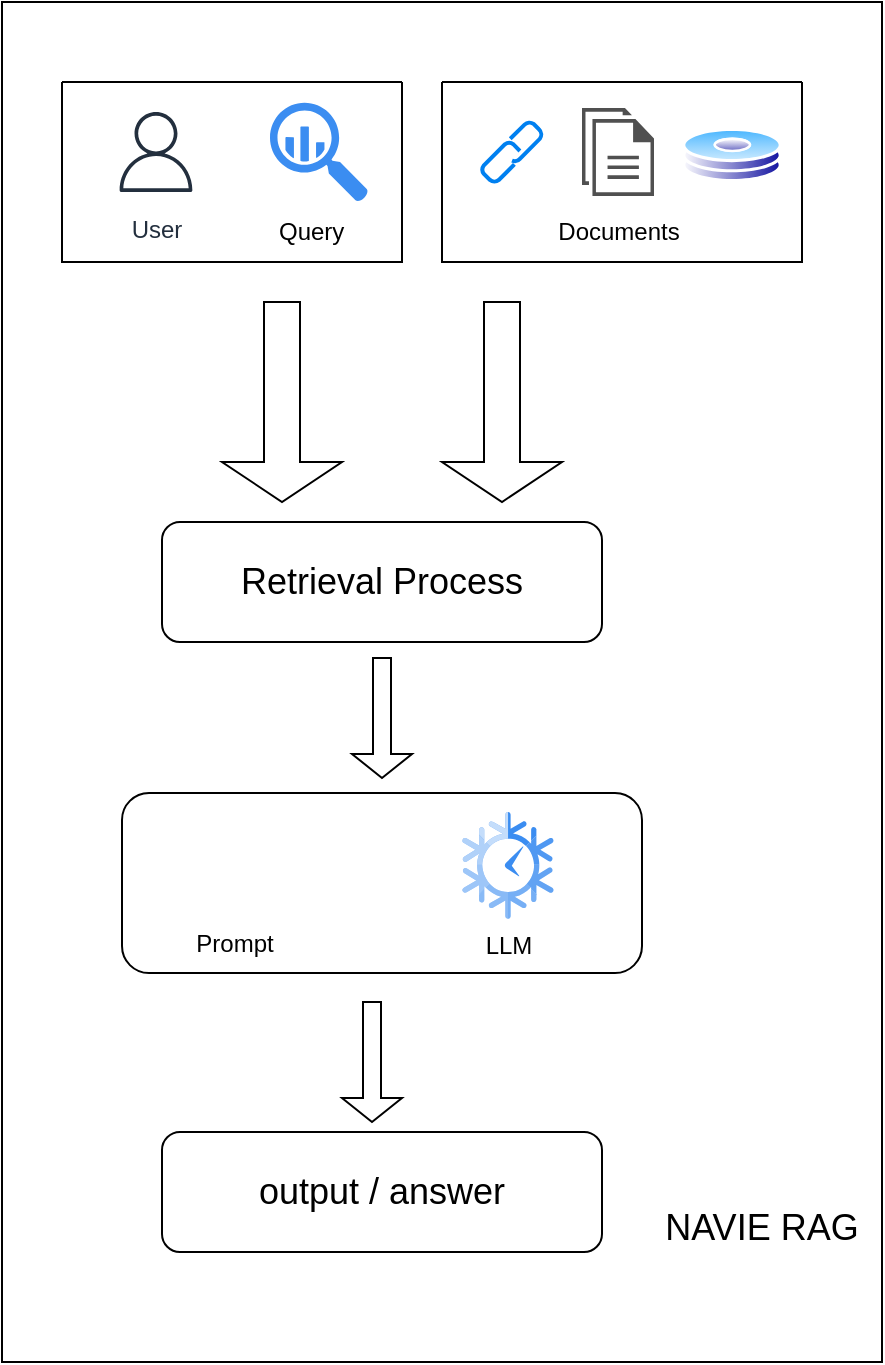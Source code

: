 <mxfile version="24.7.7">
  <diagram name="Page-1" id="3IHgNP1oew6FccoFz6p5">
    <mxGraphModel dx="936" dy="474" grid="1" gridSize="10" guides="1" tooltips="1" connect="1" arrows="1" fold="1" page="1" pageScale="1" pageWidth="827" pageHeight="1169" math="0" shadow="0">
      <root>
        <mxCell id="0" />
        <mxCell id="1" parent="0" />
        <mxCell id="WGIkRsEDO8xRG7oi4dG5-26" value="" style="rounded=0;whiteSpace=wrap;html=1;" vertex="1" parent="1">
          <mxGeometry x="80" y="20" width="440" height="680" as="geometry" />
        </mxCell>
        <mxCell id="WGIkRsEDO8xRG7oi4dG5-25" value="" style="group" vertex="1" connectable="0" parent="1">
          <mxGeometry x="110" y="60" width="400" height="615" as="geometry" />
        </mxCell>
        <mxCell id="WGIkRsEDO8xRG7oi4dG5-1" value="" style="swimlane;startSize=0;" vertex="1" parent="WGIkRsEDO8xRG7oi4dG5-25">
          <mxGeometry width="170" height="90" as="geometry">
            <mxRectangle x="310" y="150" width="50" height="40" as="alternateBounds" />
          </mxGeometry>
        </mxCell>
        <mxCell id="WGIkRsEDO8xRG7oi4dG5-2" value="User" style="sketch=0;outlineConnect=0;fontColor=#232F3E;gradientColor=none;strokeColor=#232F3E;fillColor=#ffffff;dashed=0;verticalLabelPosition=bottom;verticalAlign=top;align=center;html=1;fontSize=12;fontStyle=0;aspect=fixed;shape=mxgraph.aws4.resourceIcon;resIcon=mxgraph.aws4.user;" vertex="1" parent="WGIkRsEDO8xRG7oi4dG5-1">
          <mxGeometry x="22" y="10" width="50" height="50" as="geometry" />
        </mxCell>
        <mxCell id="WGIkRsEDO8xRG7oi4dG5-3" value="" style="sketch=0;html=1;aspect=fixed;strokeColor=none;shadow=0;fillColor=#3B8DF1;verticalAlign=top;labelPosition=center;verticalLabelPosition=bottom;shape=mxgraph.gcp2.big_query" vertex="1" parent="WGIkRsEDO8xRG7oi4dG5-1">
          <mxGeometry x="104" y="10.4" width="49.1" height="49.6" as="geometry" />
        </mxCell>
        <mxCell id="WGIkRsEDO8xRG7oi4dG5-4" value="Query&amp;nbsp;" style="text;html=1;align=center;verticalAlign=middle;resizable=0;points=[];autosize=1;strokeColor=none;fillColor=none;" vertex="1" parent="WGIkRsEDO8xRG7oi4dG5-1">
          <mxGeometry x="96" y="60" width="60" height="30" as="geometry" />
        </mxCell>
        <mxCell id="WGIkRsEDO8xRG7oi4dG5-6" value="" style="swimlane;startSize=0;" vertex="1" parent="WGIkRsEDO8xRG7oi4dG5-25">
          <mxGeometry x="190" width="180" height="90" as="geometry">
            <mxRectangle x="310" y="150" width="50" height="40" as="alternateBounds" />
          </mxGeometry>
        </mxCell>
        <mxCell id="WGIkRsEDO8xRG7oi4dG5-10" value="" style="html=1;verticalLabelPosition=bottom;align=center;labelBackgroundColor=#ffffff;verticalAlign=top;strokeWidth=2;strokeColor=#0080F0;shadow=0;dashed=0;shape=mxgraph.ios7.icons.link;" vertex="1" parent="WGIkRsEDO8xRG7oi4dG5-6">
          <mxGeometry x="20" y="20" width="30" height="30" as="geometry" />
        </mxCell>
        <mxCell id="WGIkRsEDO8xRG7oi4dG5-11" value="" style="sketch=0;pointerEvents=1;shadow=0;dashed=0;html=1;strokeColor=none;fillColor=#505050;labelPosition=center;verticalLabelPosition=bottom;verticalAlign=top;outlineConnect=0;align=center;shape=mxgraph.office.concepts.documents;" vertex="1" parent="WGIkRsEDO8xRG7oi4dG5-6">
          <mxGeometry x="70" y="13" width="36" height="44" as="geometry" />
        </mxCell>
        <mxCell id="WGIkRsEDO8xRG7oi4dG5-12" value="" style="image;aspect=fixed;perimeter=ellipsePerimeter;html=1;align=center;shadow=0;dashed=0;spacingTop=3;image=img/lib/active_directory/hard_disk.svg;" vertex="1" parent="WGIkRsEDO8xRG7oi4dG5-6">
          <mxGeometry x="120" y="23" width="50" height="27" as="geometry" />
        </mxCell>
        <mxCell id="WGIkRsEDO8xRG7oi4dG5-13" value="Documents" style="text;html=1;align=center;verticalAlign=middle;resizable=0;points=[];autosize=1;strokeColor=none;fillColor=none;" vertex="1" parent="WGIkRsEDO8xRG7oi4dG5-6">
          <mxGeometry x="48" y="60" width="80" height="30" as="geometry" />
        </mxCell>
        <mxCell id="WGIkRsEDO8xRG7oi4dG5-14" value="&lt;font style=&quot;font-size: 18px;&quot;&gt;Retrieval Process&lt;/font&gt;" style="rounded=1;whiteSpace=wrap;html=1;" vertex="1" parent="WGIkRsEDO8xRG7oi4dG5-25">
          <mxGeometry x="50" y="220" width="220" height="60" as="geometry" />
        </mxCell>
        <mxCell id="WGIkRsEDO8xRG7oi4dG5-16" value="" style="shape=singleArrow;direction=south;whiteSpace=wrap;html=1;" vertex="1" parent="WGIkRsEDO8xRG7oi4dG5-25">
          <mxGeometry x="80" y="110" width="60" height="100" as="geometry" />
        </mxCell>
        <mxCell id="WGIkRsEDO8xRG7oi4dG5-18" value="" style="shape=singleArrow;direction=south;whiteSpace=wrap;html=1;" vertex="1" parent="WGIkRsEDO8xRG7oi4dG5-25">
          <mxGeometry x="190" y="110" width="60" height="100" as="geometry" />
        </mxCell>
        <mxCell id="WGIkRsEDO8xRG7oi4dG5-19" value="" style="rounded=1;whiteSpace=wrap;html=1;" vertex="1" parent="WGIkRsEDO8xRG7oi4dG5-25">
          <mxGeometry x="30" y="355.5" width="260" height="90" as="geometry" />
        </mxCell>
        <mxCell id="WGIkRsEDO8xRG7oi4dG5-20" value="Prompt" style="shape=image;html=1;verticalAlign=top;verticalLabelPosition=bottom;labelBackgroundColor=#ffffff;imageAspect=0;aspect=fixed;image=https://cdn2.iconfinder.com/data/icons/onebit/PNG/terminal_prompt.png" vertex="1" parent="WGIkRsEDO8xRG7oi4dG5-25">
          <mxGeometry x="61" y="368" width="49" height="49" as="geometry" />
        </mxCell>
        <mxCell id="WGIkRsEDO8xRG7oi4dG5-21" value="LLM" style="sketch=0;html=1;aspect=fixed;strokeColor=none;shadow=0;fillColor=#3B8DF1;verticalAlign=top;labelPosition=center;verticalLabelPosition=bottom;shape=mxgraph.gcp2.time_clock" vertex="1" parent="WGIkRsEDO8xRG7oi4dG5-25">
          <mxGeometry x="200" y="364.95" width="46" height="53.48" as="geometry" />
        </mxCell>
        <mxCell id="WGIkRsEDO8xRG7oi4dG5-22" value="&lt;font style=&quot;font-size: 18px;&quot;&gt;output / answer&lt;/font&gt;" style="rounded=1;whiteSpace=wrap;html=1;" vertex="1" parent="WGIkRsEDO8xRG7oi4dG5-25">
          <mxGeometry x="50" y="525" width="220" height="60" as="geometry" />
        </mxCell>
        <mxCell id="WGIkRsEDO8xRG7oi4dG5-23" value="" style="shape=singleArrow;direction=south;whiteSpace=wrap;html=1;" vertex="1" parent="WGIkRsEDO8xRG7oi4dG5-25">
          <mxGeometry x="145" y="288" width="30" height="60" as="geometry" />
        </mxCell>
        <mxCell id="WGIkRsEDO8xRG7oi4dG5-24" value="" style="shape=singleArrow;direction=south;whiteSpace=wrap;html=1;" vertex="1" parent="WGIkRsEDO8xRG7oi4dG5-25">
          <mxGeometry x="140" y="460" width="30" height="60" as="geometry" />
        </mxCell>
        <mxCell id="WGIkRsEDO8xRG7oi4dG5-27" value="&lt;font style=&quot;font-size: 18px;&quot;&gt;NAVIE RAG&lt;/font&gt;" style="text;html=1;align=center;verticalAlign=middle;whiteSpace=wrap;rounded=0;" vertex="1" parent="WGIkRsEDO8xRG7oi4dG5-25">
          <mxGeometry x="300" y="530" width="100" height="85" as="geometry" />
        </mxCell>
      </root>
    </mxGraphModel>
  </diagram>
</mxfile>
